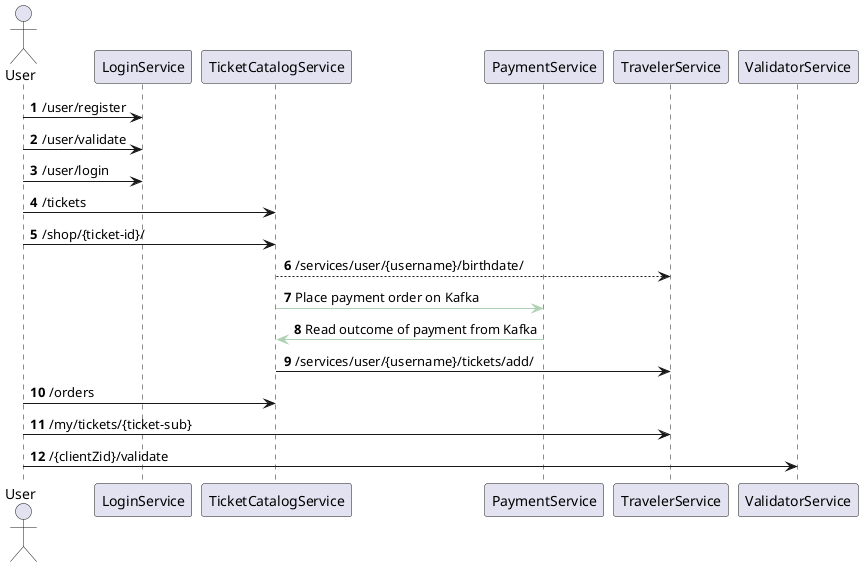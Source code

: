 ```plantuml
@startuml

actor User
participant LoginService
participant TicketCatalogService
participant PaymentService
participant TravelerService
participant ValidatorService

autonumber
User -> LoginService : /user/register
User -> LoginService : /user/validate
User -> LoginService : /user/login
User -> TicketCatalogService : /tickets
User -> TicketCatalogService : /shop/{ticket-id}/
TicketCatalogService --> TravelerService : /services/user/{username}/birthdate/
TicketCatalogService -[#add1b2]> PaymentService : Place payment order on Kafka
PaymentService -[#add1b2]> TicketCatalogService : Read outcome of payment from Kafka
TicketCatalogService -> TravelerService : /services/user/{username}/tickets/add/
User -> TicketCatalogService: /orders
User -> TravelerService: /my/tickets/{ticket-sub}
User -> ValidatorService: /{clientZid}/validate

@enduml
```